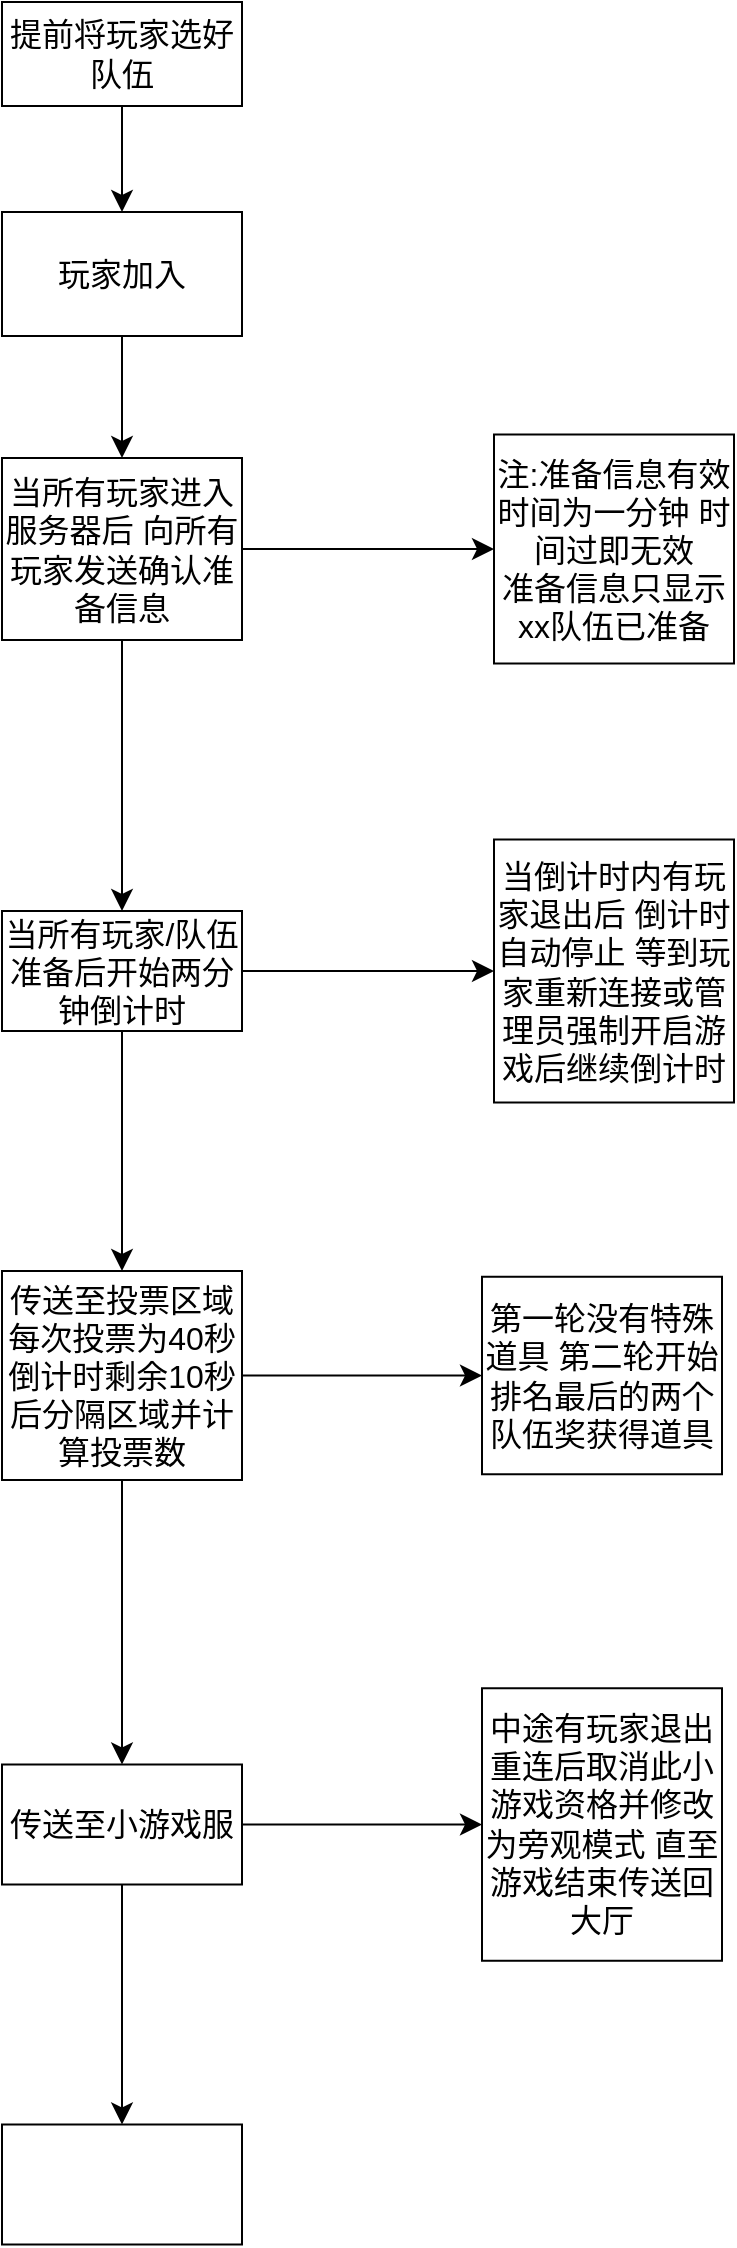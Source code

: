 <mxfile version="22.1.3" type="github">
  <diagram name="第 1 页" id="qARJv5t8qv7T0nK0jZ-0">
    <mxGraphModel dx="399" dy="1084" grid="0" gridSize="10" guides="1" tooltips="1" connect="1" arrows="1" fold="1" page="0" pageScale="1" pageWidth="827" pageHeight="1169" math="0" shadow="0">
      <root>
        <mxCell id="0" />
        <mxCell id="1" parent="0" />
        <mxCell id="W9Le-NY_zxLpUQUmvvFF-3" value="" style="edgeStyle=none;curved=1;rounded=0;orthogonalLoop=1;jettySize=auto;html=1;fontSize=12;startSize=8;endSize=8;" edge="1" parent="1" source="W9Le-NY_zxLpUQUmvvFF-1" target="W9Le-NY_zxLpUQUmvvFF-2">
          <mxGeometry relative="1" as="geometry" />
        </mxCell>
        <mxCell id="W9Le-NY_zxLpUQUmvvFF-1" value="提前将玩家选好队伍" style="whiteSpace=wrap;html=1;fontSize=16;" vertex="1" parent="1">
          <mxGeometry x="58" y="-191" width="120" height="52" as="geometry" />
        </mxCell>
        <mxCell id="W9Le-NY_zxLpUQUmvvFF-5" value="" style="edgeStyle=none;curved=1;rounded=0;orthogonalLoop=1;jettySize=auto;html=1;fontSize=12;startSize=8;endSize=8;" edge="1" parent="1" source="W9Le-NY_zxLpUQUmvvFF-2" target="W9Le-NY_zxLpUQUmvvFF-4">
          <mxGeometry relative="1" as="geometry" />
        </mxCell>
        <mxCell id="W9Le-NY_zxLpUQUmvvFF-2" value="玩家加入" style="whiteSpace=wrap;html=1;fontSize=16;" vertex="1" parent="1">
          <mxGeometry x="58" y="-86" width="120" height="62" as="geometry" />
        </mxCell>
        <mxCell id="W9Le-NY_zxLpUQUmvvFF-7" value="" style="edgeStyle=none;curved=1;rounded=0;orthogonalLoop=1;jettySize=auto;html=1;fontSize=12;startSize=8;endSize=8;" edge="1" parent="1" source="W9Le-NY_zxLpUQUmvvFF-4" target="W9Le-NY_zxLpUQUmvvFF-6">
          <mxGeometry relative="1" as="geometry" />
        </mxCell>
        <mxCell id="uAXUZzEl7_gABhflO_rd-4" value="" style="edgeStyle=none;curved=1;rounded=0;orthogonalLoop=1;jettySize=auto;html=1;fontSize=12;startSize=8;endSize=8;" edge="1" parent="1" source="W9Le-NY_zxLpUQUmvvFF-4" target="uAXUZzEl7_gABhflO_rd-3">
          <mxGeometry relative="1" as="geometry" />
        </mxCell>
        <mxCell id="W9Le-NY_zxLpUQUmvvFF-4" value="当所有玩家进入服务器后 向所有玩家发送确认准备信息" style="whiteSpace=wrap;html=1;fontSize=16;" vertex="1" parent="1">
          <mxGeometry x="58" y="37" width="120" height="91" as="geometry" />
        </mxCell>
        <mxCell id="W9Le-NY_zxLpUQUmvvFF-6" value="注:准备信息有效时间为一分钟 时间过即无效&lt;br&gt;准备信息只显示xx队伍已准备" style="whiteSpace=wrap;html=1;fontSize=16;" vertex="1" parent="1">
          <mxGeometry x="304" y="25.25" width="120" height="114.5" as="geometry" />
        </mxCell>
        <mxCell id="uAXUZzEl7_gABhflO_rd-6" value="" style="edgeStyle=none;curved=1;rounded=0;orthogonalLoop=1;jettySize=auto;html=1;fontSize=12;startSize=8;endSize=8;" edge="1" parent="1" source="uAXUZzEl7_gABhflO_rd-3" target="uAXUZzEl7_gABhflO_rd-5">
          <mxGeometry relative="1" as="geometry" />
        </mxCell>
        <mxCell id="OOp7aShyH6z5rNpulKWo-2" value="" style="edgeStyle=none;curved=1;rounded=0;orthogonalLoop=1;jettySize=auto;html=1;fontSize=12;startSize=8;endSize=8;" edge="1" parent="1" source="uAXUZzEl7_gABhflO_rd-3" target="OOp7aShyH6z5rNpulKWo-1">
          <mxGeometry relative="1" as="geometry" />
        </mxCell>
        <mxCell id="uAXUZzEl7_gABhflO_rd-3" value="当所有玩家/队伍准备后开始两分钟倒计时" style="whiteSpace=wrap;html=1;fontSize=16;" vertex="1" parent="1">
          <mxGeometry x="58" y="263.5" width="120" height="60" as="geometry" />
        </mxCell>
        <mxCell id="uAXUZzEl7_gABhflO_rd-5" value="当倒计时内有玩家退出后 倒计时自动停止 等到玩家重新连接或管理员强制开启游戏后继续倒计时" style="whiteSpace=wrap;html=1;fontSize=16;" vertex="1" parent="1">
          <mxGeometry x="304" y="227.75" width="120" height="131.5" as="geometry" />
        </mxCell>
        <mxCell id="OOp7aShyH6z5rNpulKWo-4" value="" style="edgeStyle=none;curved=1;rounded=0;orthogonalLoop=1;jettySize=auto;html=1;fontSize=12;startSize=8;endSize=8;" edge="1" parent="1" source="OOp7aShyH6z5rNpulKWo-1" target="OOp7aShyH6z5rNpulKWo-3">
          <mxGeometry relative="1" as="geometry" />
        </mxCell>
        <mxCell id="OOp7aShyH6z5rNpulKWo-6" value="" style="edgeStyle=none;curved=1;rounded=0;orthogonalLoop=1;jettySize=auto;html=1;fontSize=12;startSize=8;endSize=8;" edge="1" parent="1" source="OOp7aShyH6z5rNpulKWo-1" target="OOp7aShyH6z5rNpulKWo-5">
          <mxGeometry relative="1" as="geometry" />
        </mxCell>
        <mxCell id="OOp7aShyH6z5rNpulKWo-1" value="传送至投票区域 每次投票为40秒 倒计时剩余10秒后分隔区域并计算投票数" style="whiteSpace=wrap;html=1;fontSize=16;" vertex="1" parent="1">
          <mxGeometry x="58" y="443.5" width="120" height="104.5" as="geometry" />
        </mxCell>
        <mxCell id="OOp7aShyH6z5rNpulKWo-3" value="第一轮没有特殊道具 第二轮开始排名最后的两个队伍奖获得道具" style="whiteSpace=wrap;html=1;fontSize=16;" vertex="1" parent="1">
          <mxGeometry x="298" y="446.38" width="120" height="98.75" as="geometry" />
        </mxCell>
        <mxCell id="OOp7aShyH6z5rNpulKWo-8" value="" style="edgeStyle=none;curved=1;rounded=0;orthogonalLoop=1;jettySize=auto;html=1;fontSize=12;startSize=8;endSize=8;" edge="1" parent="1" source="OOp7aShyH6z5rNpulKWo-5" target="OOp7aShyH6z5rNpulKWo-7">
          <mxGeometry relative="1" as="geometry" />
        </mxCell>
        <mxCell id="OOp7aShyH6z5rNpulKWo-11" value="" style="edgeStyle=none;curved=1;rounded=0;orthogonalLoop=1;jettySize=auto;html=1;fontSize=12;startSize=8;endSize=8;" edge="1" parent="1" source="OOp7aShyH6z5rNpulKWo-5" target="OOp7aShyH6z5rNpulKWo-10">
          <mxGeometry relative="1" as="geometry" />
        </mxCell>
        <mxCell id="OOp7aShyH6z5rNpulKWo-5" value="传送至小游戏服" style="whiteSpace=wrap;html=1;fontSize=16;" vertex="1" parent="1">
          <mxGeometry x="58" y="690.25" width="120" height="60" as="geometry" />
        </mxCell>
        <mxCell id="OOp7aShyH6z5rNpulKWo-7" value="中途有玩家退出重连后取消此小游戏资格并修改为旁观模式 直至游戏结束传送回大厅" style="whiteSpace=wrap;html=1;fontSize=16;" vertex="1" parent="1">
          <mxGeometry x="298" y="652.13" width="120" height="136.25" as="geometry" />
        </mxCell>
        <mxCell id="OOp7aShyH6z5rNpulKWo-10" value="" style="whiteSpace=wrap;html=1;fontSize=16;" vertex="1" parent="1">
          <mxGeometry x="58" y="870.25" width="120" height="60" as="geometry" />
        </mxCell>
      </root>
    </mxGraphModel>
  </diagram>
</mxfile>
